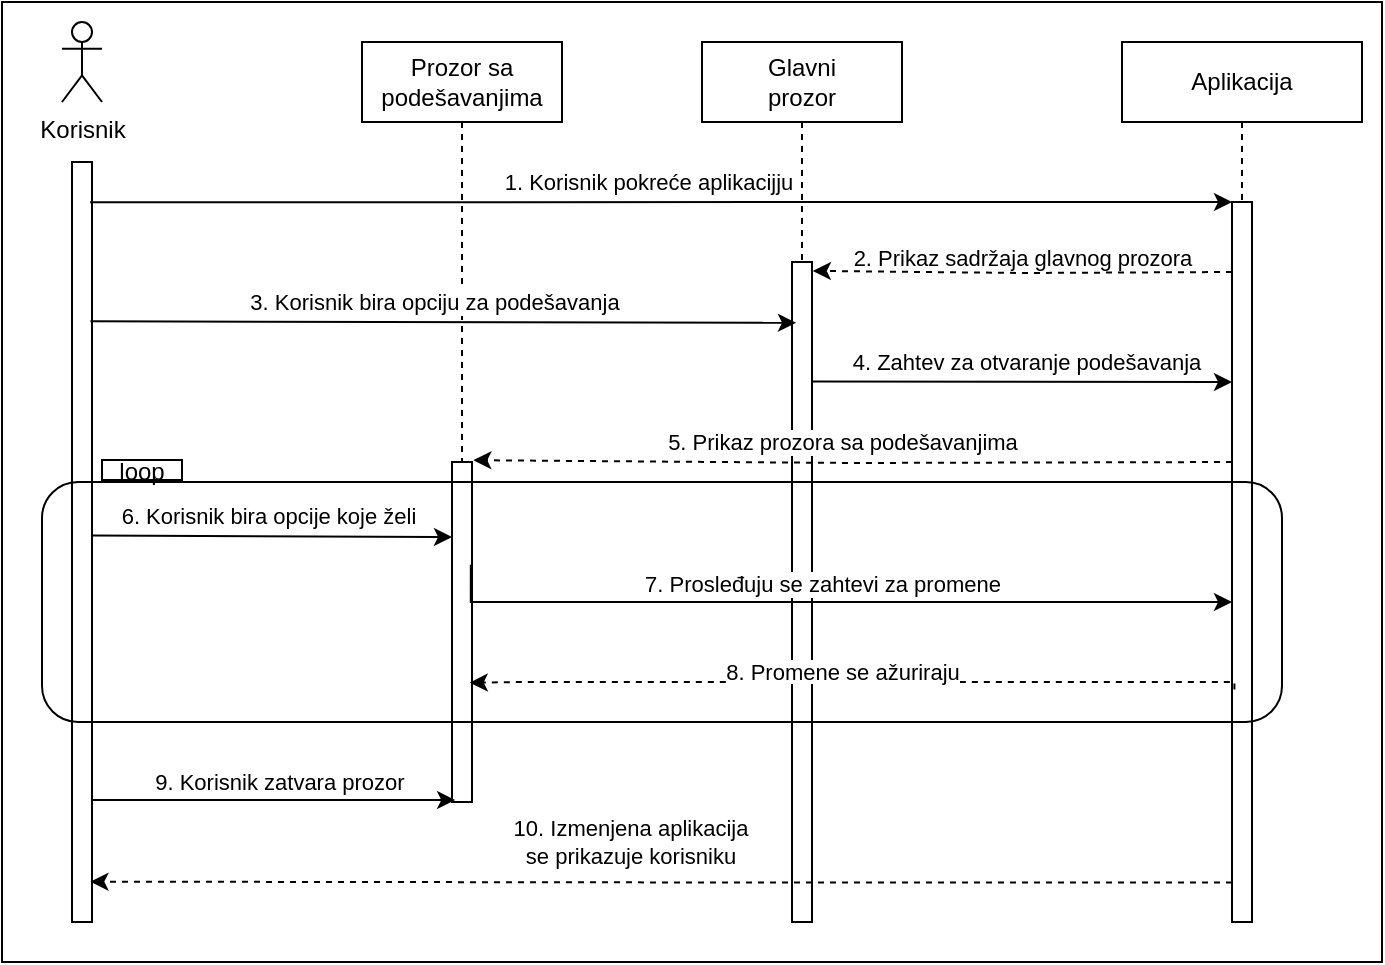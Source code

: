 <mxfile version="22.1.3" type="device">
  <diagram id="zjK6OgsOYJaDhMb_vuTh" name="Page-1">
    <mxGraphModel dx="1050" dy="541" grid="1" gridSize="10" guides="1" tooltips="1" connect="1" arrows="1" fold="1" page="1" pageScale="1" pageWidth="827" pageHeight="1169" math="0" shadow="0">
      <root>
        <mxCell id="0" />
        <mxCell id="1" parent="0" />
        <mxCell id="9gInP35kRoFo59r-6vyA-49" value="" style="rounded=0;whiteSpace=wrap;html=1;fillColor=default;" parent="1" vertex="1">
          <mxGeometry x="70" y="20" width="690" height="480" as="geometry" />
        </mxCell>
        <mxCell id="9gInP35kRoFo59r-6vyA-42" value="" style="rounded=0;whiteSpace=wrap;html=1;" parent="1" vertex="1">
          <mxGeometry x="295" y="250" width="10" height="170" as="geometry" />
        </mxCell>
        <mxCell id="9gInP35kRoFo59r-6vyA-8" value="" style="rounded=0;whiteSpace=wrap;html=1;" parent="1" vertex="1">
          <mxGeometry x="465" y="150" width="10" height="330" as="geometry" />
        </mxCell>
        <mxCell id="9gInP35kRoFo59r-6vyA-7" value="" style="rounded=0;whiteSpace=wrap;html=1;" parent="1" vertex="1">
          <mxGeometry x="105" y="100" width="10" height="380" as="geometry" />
        </mxCell>
        <mxCell id="9gInP35kRoFo59r-6vyA-9" value="" style="rounded=0;whiteSpace=wrap;html=1;" parent="1" vertex="1">
          <mxGeometry x="685" y="120" width="10" height="360" as="geometry" />
        </mxCell>
        <mxCell id="9gInP35kRoFo59r-6vyA-33" value="" style="rounded=1;whiteSpace=wrap;html=1;align=center;labelPosition=center;verticalLabelPosition=middle;verticalAlign=middle;fillColor=none;" parent="1" vertex="1">
          <mxGeometry x="90" y="260" width="620" height="120" as="geometry" />
        </mxCell>
        <mxCell id="9gInP35kRoFo59r-6vyA-1" value="Korisnik&lt;br&gt;" style="shape=umlActor;verticalLabelPosition=bottom;verticalAlign=top;html=1;outlineConnect=0;" parent="1" vertex="1">
          <mxGeometry x="100" y="30" width="20" height="40" as="geometry" />
        </mxCell>
        <mxCell id="9gInP35kRoFo59r-6vyA-13" style="edgeStyle=orthogonalEdgeStyle;rounded=0;orthogonalLoop=1;jettySize=auto;html=1;endArrow=none;endFill=0;dashed=1;" parent="1" source="9gInP35kRoFo59r-6vyA-4" target="9gInP35kRoFo59r-6vyA-8" edge="1">
          <mxGeometry relative="1" as="geometry" />
        </mxCell>
        <mxCell id="9gInP35kRoFo59r-6vyA-4" value="Glavni&lt;br&gt;prozor" style="rounded=0;whiteSpace=wrap;html=1;" parent="1" vertex="1">
          <mxGeometry x="420" y="40" width="100" height="40" as="geometry" />
        </mxCell>
        <mxCell id="9gInP35kRoFo59r-6vyA-17" style="edgeStyle=orthogonalEdgeStyle;rounded=0;orthogonalLoop=1;jettySize=auto;html=1;endArrow=none;endFill=0;dashed=1;" parent="1" source="9gInP35kRoFo59r-6vyA-5" target="9gInP35kRoFo59r-6vyA-9" edge="1">
          <mxGeometry relative="1" as="geometry" />
        </mxCell>
        <mxCell id="9gInP35kRoFo59r-6vyA-5" value="Aplikacija" style="rounded=0;whiteSpace=wrap;html=1;" parent="1" vertex="1">
          <mxGeometry x="630" y="40" width="120" height="40" as="geometry" />
        </mxCell>
        <mxCell id="9gInP35kRoFo59r-6vyA-19" value="1. Korisnik pokreće aplikacijju" style="endArrow=classic;html=1;rounded=0;entryX=0;entryY=0;entryDx=0;entryDy=0;exitX=0.906;exitY=0.053;exitDx=0;exitDy=0;exitPerimeter=0;" parent="1" source="9gInP35kRoFo59r-6vyA-7" target="9gInP35kRoFo59r-6vyA-9" edge="1">
          <mxGeometry x="-0.024" y="10" width="50" height="50" relative="1" as="geometry">
            <mxPoint x="120" y="120" as="sourcePoint" />
            <mxPoint x="540" y="120" as="targetPoint" />
            <mxPoint as="offset" />
          </mxGeometry>
        </mxCell>
        <mxCell id="9gInP35kRoFo59r-6vyA-22" value="&lt;br&gt;&lt;span style=&quot;color: rgb(0, 0, 0); font-family: Helvetica; font-size: 11px; font-style: normal; font-variant-ligatures: normal; font-variant-caps: normal; font-weight: 400; letter-spacing: normal; orphans: 2; text-align: center; text-indent: 0px; text-transform: none; widows: 2; word-spacing: 0px; -webkit-text-stroke-width: 0px; text-decoration-thickness: initial; text-decoration-style: initial; text-decoration-color: initial; float: none; display: inline !important;&quot;&gt;2. Prikaz sadržaja glavnog prozora&lt;/span&gt;" style="edgeStyle=orthogonalEdgeStyle;rounded=0;orthogonalLoop=1;jettySize=auto;html=1;exitX=0;exitY=0.25;exitDx=0;exitDy=0;entryX=1.043;entryY=0.314;entryDx=0;entryDy=0;entryPerimeter=0;dashed=1;labelBackgroundColor=none;verticalAlign=middle;" parent="1" edge="1">
          <mxGeometry x="0.005" y="-14" relative="1" as="geometry">
            <mxPoint x="685" y="155.0" as="sourcePoint" />
            <mxPoint x="475.43" y="154.44" as="targetPoint" />
            <mxPoint as="offset" />
          </mxGeometry>
        </mxCell>
        <mxCell id="9gInP35kRoFo59r-6vyA-24" value="6. Korisnik bira opcije koje želi" style="endArrow=classic;html=1;rounded=0;exitX=1.043;exitY=0.544;exitDx=0;exitDy=0;exitPerimeter=0;entryX=0;entryY=0.25;entryDx=0;entryDy=0;" parent="1" edge="1">
          <mxGeometry x="-0.024" y="10" width="50" height="50" relative="1" as="geometry">
            <mxPoint x="115.43" y="286.72" as="sourcePoint" />
            <mxPoint x="295" y="287.5" as="targetPoint" />
            <mxPoint as="offset" />
          </mxGeometry>
        </mxCell>
        <mxCell id="9gInP35kRoFo59r-6vyA-26" value="7. Prosleđuju se zahtevi za promene" style="edgeStyle=orthogonalEdgeStyle;rounded=0;orthogonalLoop=1;jettySize=auto;html=1;entryX=0;entryY=0.5;entryDx=0;entryDy=0;align=center;labelPosition=center;verticalLabelPosition=middle;verticalAlign=middle;spacing=2;exitX=0.941;exitY=0.302;exitDx=0;exitDy=0;exitPerimeter=0;" parent="1" source="9gInP35kRoFo59r-6vyA-42" edge="1">
          <mxGeometry x="-0.027" y="9" relative="1" as="geometry">
            <mxPoint x="475" y="320" as="sourcePoint" />
            <mxPoint x="685" y="320" as="targetPoint" />
            <mxPoint as="offset" />
            <Array as="points">
              <mxPoint x="495" y="320" />
              <mxPoint x="685" y="320" />
            </Array>
          </mxGeometry>
        </mxCell>
        <mxCell id="9gInP35kRoFo59r-6vyA-30" value="10. Izmenjena aplikacija &lt;br&gt;se prikazuje korisniku" style="edgeStyle=orthogonalEdgeStyle;rounded=0;orthogonalLoop=1;jettySize=auto;html=1;entryX=0.922;entryY=0.789;entryDx=0;entryDy=0;entryPerimeter=0;dashed=1;verticalAlign=middle;exitX=0;exitY=0.945;exitDx=0;exitDy=0;exitPerimeter=0;" parent="1" source="9gInP35kRoFo59r-6vyA-9" edge="1">
          <mxGeometry x="0.054" y="-20" relative="1" as="geometry">
            <mxPoint x="295.59" y="460.07" as="sourcePoint" />
            <mxPoint x="114.22" y="459.82" as="targetPoint" />
            <mxPoint as="offset" />
          </mxGeometry>
        </mxCell>
        <mxCell id="9gInP35kRoFo59r-6vyA-34" value="loop" style="text;html=1;strokeColor=none;fillColor=none;align=center;verticalAlign=middle;whiteSpace=wrap;rounded=0;" parent="1" vertex="1">
          <mxGeometry x="125" y="250" width="30" height="10" as="geometry" />
        </mxCell>
        <mxCell id="9gInP35kRoFo59r-6vyA-35" value="" style="rounded=0;whiteSpace=wrap;html=1;fillColor=none;" parent="1" vertex="1">
          <mxGeometry x="120" y="249" width="40" height="10" as="geometry" />
        </mxCell>
        <mxCell id="9gInP35kRoFo59r-6vyA-39" value="4. Zahtev za otvaranje podešavanja" style="endArrow=classic;html=1;rounded=0;entryX=0;entryY=0;entryDx=0;entryDy=0;exitX=0.967;exitY=0.181;exitDx=0;exitDy=0;exitPerimeter=0;" parent="1" source="9gInP35kRoFo59r-6vyA-8" edge="1">
          <mxGeometry x="0.023" y="10" width="50" height="50" relative="1" as="geometry">
            <mxPoint x="480" y="210" as="sourcePoint" />
            <mxPoint x="685" y="210" as="targetPoint" />
            <mxPoint as="offset" />
          </mxGeometry>
        </mxCell>
        <mxCell id="9gInP35kRoFo59r-6vyA-43" style="edgeStyle=orthogonalEdgeStyle;rounded=0;orthogonalLoop=1;jettySize=auto;html=1;endArrow=none;endFill=0;dashed=1;" parent="1" source="9gInP35kRoFo59r-6vyA-44" target="9gInP35kRoFo59r-6vyA-42" edge="1">
          <mxGeometry relative="1" as="geometry" />
        </mxCell>
        <mxCell id="9gInP35kRoFo59r-6vyA-44" value="Prozor sa podešavanjima" style="rounded=0;whiteSpace=wrap;html=1;" parent="1" vertex="1">
          <mxGeometry x="250" y="40" width="100" height="40" as="geometry" />
        </mxCell>
        <mxCell id="9gInP35kRoFo59r-6vyA-37" value="3. Korisnik bira opciju za podešavanja" style="endArrow=classic;html=1;rounded=0;entryX=0.2;entryY=0.274;entryDx=0;entryDy=0;exitX=0.922;exitY=0.236;exitDx=0;exitDy=0;exitPerimeter=0;entryPerimeter=0;" parent="1" edge="1">
          <mxGeometry x="-0.024" y="10" width="50" height="50" relative="1" as="geometry">
            <mxPoint x="114.22" y="179.68" as="sourcePoint" />
            <mxPoint x="467.0" y="180.42" as="targetPoint" />
            <mxPoint as="offset" />
          </mxGeometry>
        </mxCell>
        <mxCell id="9gInP35kRoFo59r-6vyA-45" value="5. Prikaz prozora sa podešavanjima" style="edgeStyle=orthogonalEdgeStyle;rounded=0;orthogonalLoop=1;jettySize=auto;html=1;entryX=1.067;entryY=0.33;entryDx=0;entryDy=0;entryPerimeter=0;dashed=1;" parent="1" edge="1">
          <mxGeometry x="0.031" y="-10" relative="1" as="geometry">
            <mxPoint x="685" y="250.0" as="sourcePoint" />
            <mxPoint x="305.67" y="249.1" as="targetPoint" />
            <mxPoint as="offset" />
          </mxGeometry>
        </mxCell>
        <mxCell id="9gInP35kRoFo59r-6vyA-27" value="&lt;span style=&quot;color: rgb(0, 0, 0); font-family: Helvetica; font-size: 11px; font-style: normal; font-variant-ligatures: normal; font-variant-caps: normal; font-weight: 400; letter-spacing: normal; orphans: 2; text-align: center; text-indent: 0px; text-transform: none; widows: 2; word-spacing: 0px; -webkit-text-stroke-width: 0px; text-decoration-thickness: initial; text-decoration-style: initial; text-decoration-color: initial; float: none; display: inline !important; background-color: rgb(255, 255, 255);&quot;&gt;8. Promene se ažuriraju&lt;/span&gt;" style="edgeStyle=orthogonalEdgeStyle;rounded=0;orthogonalLoop=1;jettySize=auto;html=1;exitX=0.121;exitY=0.677;exitDx=0;exitDy=0;dashed=1;labelBackgroundColor=none;verticalAlign=middle;exitPerimeter=0;entryX=0.887;entryY=0.649;entryDx=0;entryDy=0;entryPerimeter=0;" parent="1" source="9gInP35kRoFo59r-6vyA-9" target="9gInP35kRoFo59r-6vyA-42" edge="1">
          <mxGeometry x="0.033" y="-5" relative="1" as="geometry">
            <mxPoint x="685" y="355.0" as="sourcePoint" />
            <mxPoint x="310" y="360" as="targetPoint" />
            <mxPoint as="offset" />
            <Array as="points">
              <mxPoint x="686" y="360" />
              <mxPoint x="330" y="360" />
            </Array>
          </mxGeometry>
        </mxCell>
        <mxCell id="9gInP35kRoFo59r-6vyA-48" value="9. Korisnik zatvara prozor&amp;nbsp;" style="endArrow=classic;html=1;rounded=0;exitX=0.948;exitY=0.787;exitDx=0;exitDy=0;exitPerimeter=0;entryX=0.157;entryY=0.648;entryDx=0;entryDy=0;entryPerimeter=0;" parent="1" edge="1">
          <mxGeometry x="0.049" y="9" width="50" height="50" relative="1" as="geometry">
            <mxPoint x="114.48" y="419.06" as="sourcePoint" />
            <mxPoint x="296.57" y="419.04" as="targetPoint" />
            <mxPoint as="offset" />
          </mxGeometry>
        </mxCell>
      </root>
    </mxGraphModel>
  </diagram>
</mxfile>
